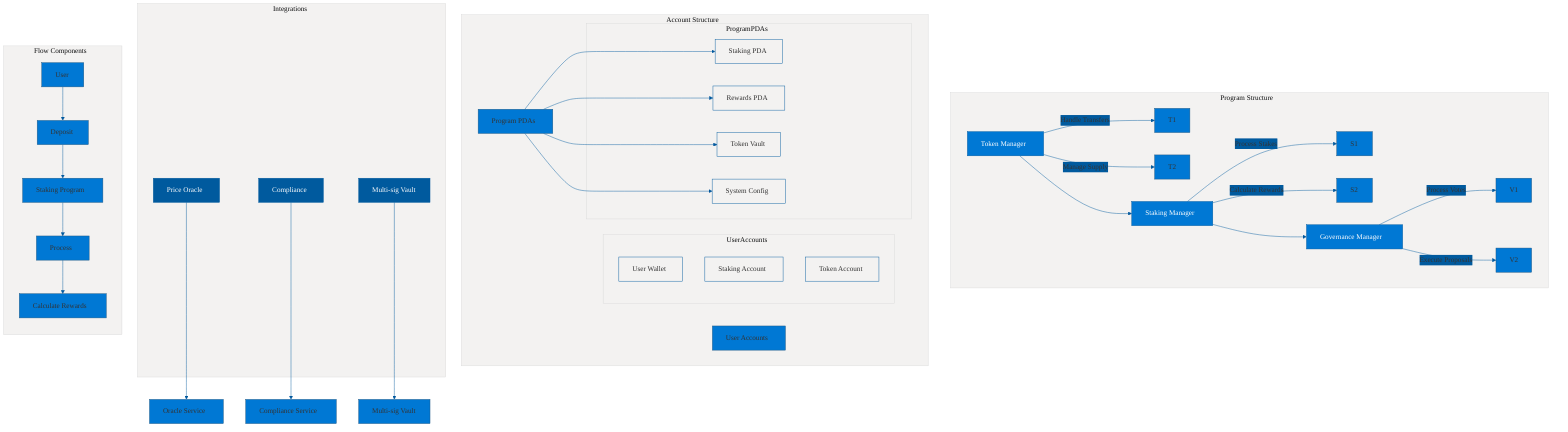 %%{init: {'theme': 'base', 'themeVariables': {'primaryColor': '#0078D4', 'secondaryColor': '#005A9E', 'tertiaryColor': '#F3F2F1', 'lineColor': '#005A9E', 'fontFamily': 'Arial, sans-serif'}}}%%

graph TD
    subgraph Programs[Program Structure]
        TM[Token Manager] --> |Handle Transfers| T1
        TM --> |Manage Supply| T2
        SM[Staking Manager] --> |Process Stakes| S1
        SM --> |Calculate Rewards| S2
        GM[Governance Manager] --> |Process Votes| V1
        GM --> |Execute Proposals| V2
    end

    subgraph Accounts[Account Structure]
        UA[User Accounts]
        PA[Program PDAs]
        
        subgraph UserAccounts
            W[User Wallet]
            SA[Staking Account]
            TA[Token Account]
        end
        
        subgraph ProgramPDAs
            SPDA[Staking PDA]
            RPDA[Rewards PDA]
            TV[Token Vault]
            SC[System Config]
        end
    end

    subgraph External[Integrations]
        PO[Price Oracle]
        C[Compliance]
        MS[Multi-sig Vault]
    end

    %% Connections
    TM --> SM
    SM --> GM
    PA --> SPDA
    PA --> RPDA
    PA --> TV
    PA --> SC
    PO --> POService[Oracle Service]
    C --> CService[Compliance Service]
    MS --> MSVault[Multi-sig Vault]

    %% Styling
    classDef program fill:#0078D4,stroke:#005A9E,color:white
    classDef account fill:#F3F2F1,stroke:#005A9E
    classDef external fill:#005A9E,stroke:#005A9E,color:white
    
    class TM,SM,GM program
    class W,SA,TA,SPDA,RPDA,TV,SC account
    class PO,C,MS external

    %% Flow Components
    subgraph Flow[Flow Components]
        direction TB
        U[User]
        D[Deposit]
        S[Staking Program]
        P[Process]
        R[Calculate Rewards]
        
        U --> D
        D --> S
        S --> P
        P --> R
        
        class U fill:#0078D4,stroke:#005A9E,color:white
        class D,S,P,R fill:#F3F2F1,stroke:#005A9E
    end